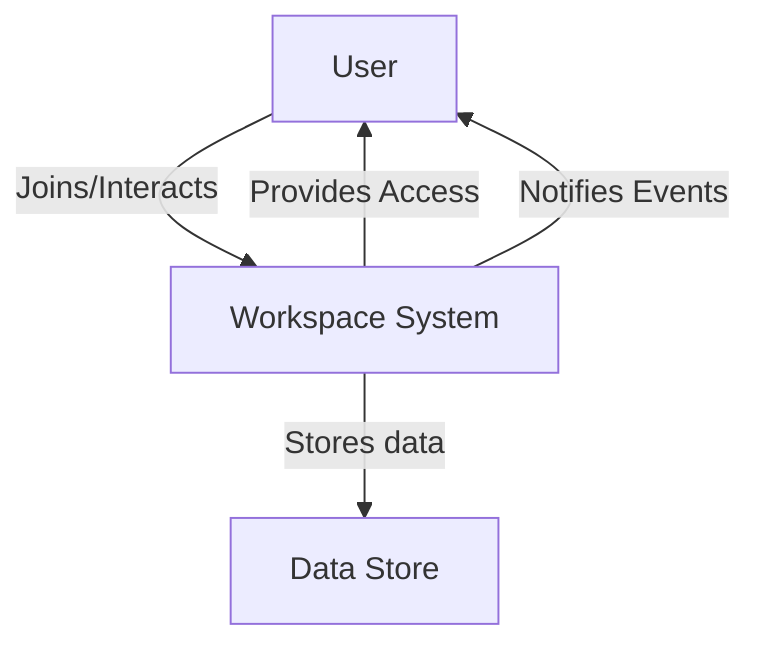 graph TD
  %% Entities and System
  User[User]
  Workspace[Workspace System]
  DataStore[Data Store]

  %% Processes
  User -->|Joins/Interacts| Workspace
  Workspace -->|Stores data| DataStore
  Workspace -->|Provides Access| User
  Workspace -->|Notifies Events| User